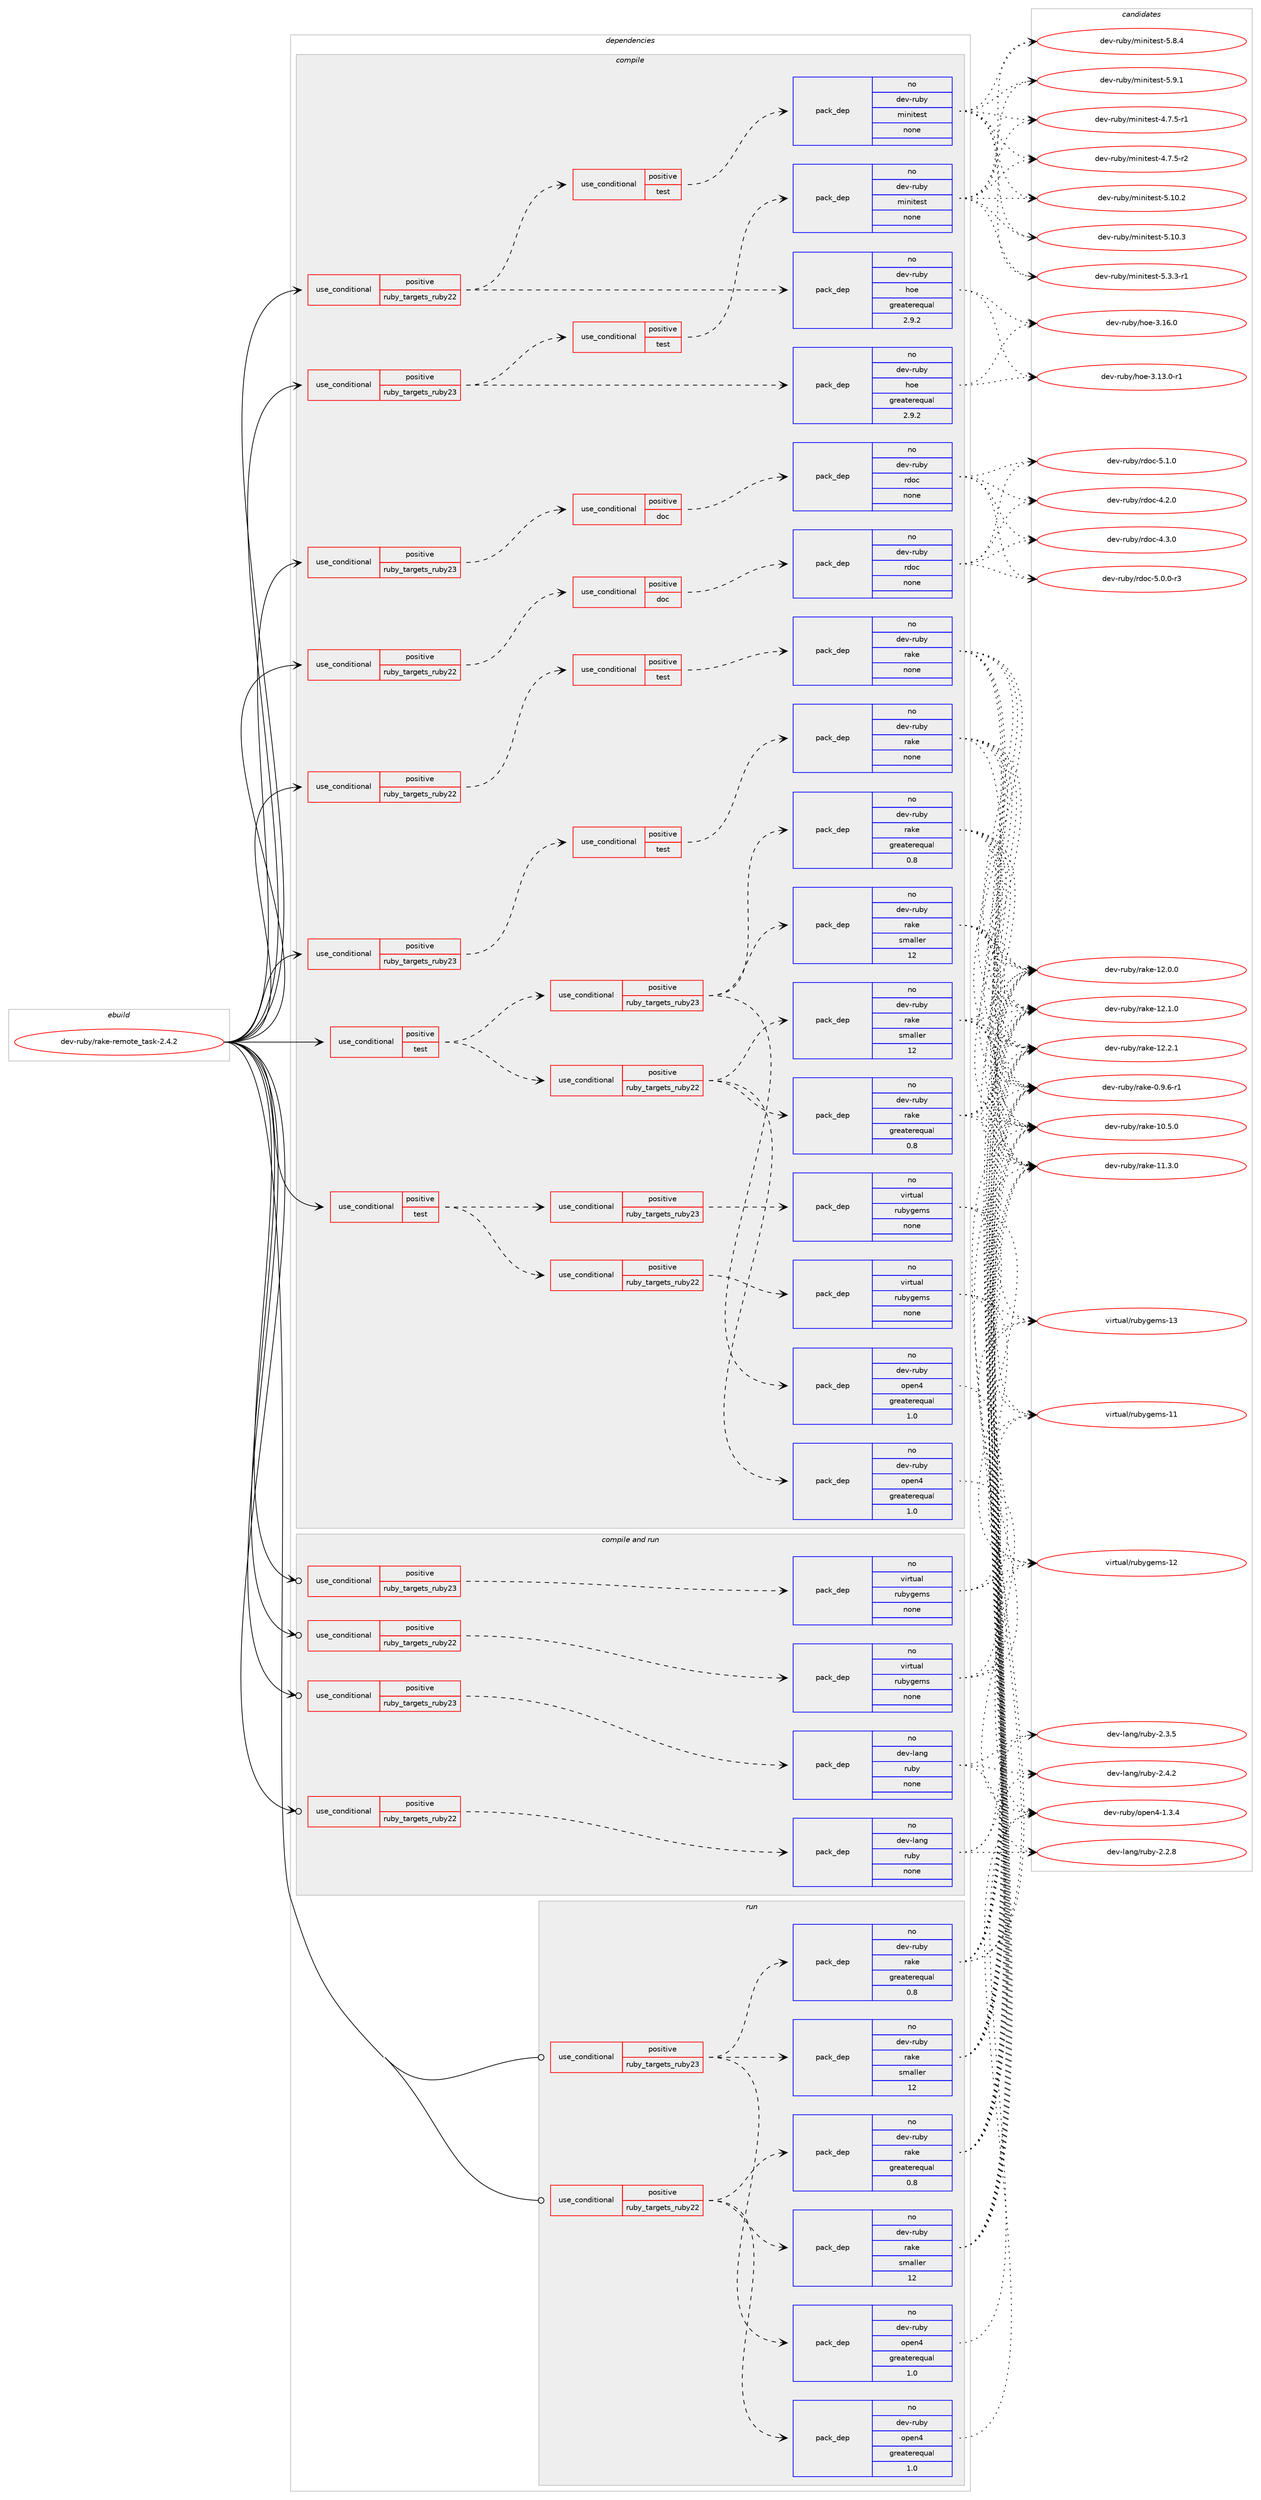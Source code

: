 digraph prolog {

# *************
# Graph options
# *************

newrank=true;
concentrate=true;
compound=true;
graph [rankdir=LR,fontname=Helvetica,fontsize=10,ranksep=1.5];#, ranksep=2.5, nodesep=0.2];
edge  [arrowhead=vee];
node  [fontname=Helvetica,fontsize=10];

# **********
# The ebuild
# **********

subgraph cluster_leftcol {
color=gray;
rank=same;
label=<<i>ebuild</i>>;
id [label="dev-ruby/rake-remote_task-2.4.2", color=red, width=4, href="../dev-ruby/rake-remote_task-2.4.2.svg"];
}

# ****************
# The dependencies
# ****************

subgraph cluster_midcol {
color=gray;
label=<<i>dependencies</i>>;
subgraph cluster_compile {
fillcolor="#eeeeee";
style=filled;
label=<<i>compile</i>>;
subgraph cond67358 {
dependency259320 [label=<<TABLE BORDER="0" CELLBORDER="1" CELLSPACING="0" CELLPADDING="4"><TR><TD ROWSPAN="3" CELLPADDING="10">use_conditional</TD></TR><TR><TD>positive</TD></TR><TR><TD>ruby_targets_ruby22</TD></TR></TABLE>>, shape=none, color=red];
subgraph cond67359 {
dependency259321 [label=<<TABLE BORDER="0" CELLBORDER="1" CELLSPACING="0" CELLPADDING="4"><TR><TD ROWSPAN="3" CELLPADDING="10">use_conditional</TD></TR><TR><TD>positive</TD></TR><TR><TD>doc</TD></TR></TABLE>>, shape=none, color=red];
subgraph pack187848 {
dependency259322 [label=<<TABLE BORDER="0" CELLBORDER="1" CELLSPACING="0" CELLPADDING="4" WIDTH="220"><TR><TD ROWSPAN="6" CELLPADDING="30">pack_dep</TD></TR><TR><TD WIDTH="110">no</TD></TR><TR><TD>dev-ruby</TD></TR><TR><TD>rdoc</TD></TR><TR><TD>none</TD></TR><TR><TD></TD></TR></TABLE>>, shape=none, color=blue];
}
dependency259321:e -> dependency259322:w [weight=20,style="dashed",arrowhead="vee"];
}
dependency259320:e -> dependency259321:w [weight=20,style="dashed",arrowhead="vee"];
}
id:e -> dependency259320:w [weight=20,style="solid",arrowhead="vee"];
subgraph cond67360 {
dependency259323 [label=<<TABLE BORDER="0" CELLBORDER="1" CELLSPACING="0" CELLPADDING="4"><TR><TD ROWSPAN="3" CELLPADDING="10">use_conditional</TD></TR><TR><TD>positive</TD></TR><TR><TD>ruby_targets_ruby22</TD></TR></TABLE>>, shape=none, color=red];
subgraph cond67361 {
dependency259324 [label=<<TABLE BORDER="0" CELLBORDER="1" CELLSPACING="0" CELLPADDING="4"><TR><TD ROWSPAN="3" CELLPADDING="10">use_conditional</TD></TR><TR><TD>positive</TD></TR><TR><TD>test</TD></TR></TABLE>>, shape=none, color=red];
subgraph pack187849 {
dependency259325 [label=<<TABLE BORDER="0" CELLBORDER="1" CELLSPACING="0" CELLPADDING="4" WIDTH="220"><TR><TD ROWSPAN="6" CELLPADDING="30">pack_dep</TD></TR><TR><TD WIDTH="110">no</TD></TR><TR><TD>dev-ruby</TD></TR><TR><TD>rake</TD></TR><TR><TD>none</TD></TR><TR><TD></TD></TR></TABLE>>, shape=none, color=blue];
}
dependency259324:e -> dependency259325:w [weight=20,style="dashed",arrowhead="vee"];
}
dependency259323:e -> dependency259324:w [weight=20,style="dashed",arrowhead="vee"];
}
id:e -> dependency259323:w [weight=20,style="solid",arrowhead="vee"];
subgraph cond67362 {
dependency259326 [label=<<TABLE BORDER="0" CELLBORDER="1" CELLSPACING="0" CELLPADDING="4"><TR><TD ROWSPAN="3" CELLPADDING="10">use_conditional</TD></TR><TR><TD>positive</TD></TR><TR><TD>ruby_targets_ruby22</TD></TR></TABLE>>, shape=none, color=red];
subgraph pack187850 {
dependency259327 [label=<<TABLE BORDER="0" CELLBORDER="1" CELLSPACING="0" CELLPADDING="4" WIDTH="220"><TR><TD ROWSPAN="6" CELLPADDING="30">pack_dep</TD></TR><TR><TD WIDTH="110">no</TD></TR><TR><TD>dev-ruby</TD></TR><TR><TD>hoe</TD></TR><TR><TD>greaterequal</TD></TR><TR><TD>2.9.2</TD></TR></TABLE>>, shape=none, color=blue];
}
dependency259326:e -> dependency259327:w [weight=20,style="dashed",arrowhead="vee"];
subgraph cond67363 {
dependency259328 [label=<<TABLE BORDER="0" CELLBORDER="1" CELLSPACING="0" CELLPADDING="4"><TR><TD ROWSPAN="3" CELLPADDING="10">use_conditional</TD></TR><TR><TD>positive</TD></TR><TR><TD>test</TD></TR></TABLE>>, shape=none, color=red];
subgraph pack187851 {
dependency259329 [label=<<TABLE BORDER="0" CELLBORDER="1" CELLSPACING="0" CELLPADDING="4" WIDTH="220"><TR><TD ROWSPAN="6" CELLPADDING="30">pack_dep</TD></TR><TR><TD WIDTH="110">no</TD></TR><TR><TD>dev-ruby</TD></TR><TR><TD>minitest</TD></TR><TR><TD>none</TD></TR><TR><TD></TD></TR></TABLE>>, shape=none, color=blue];
}
dependency259328:e -> dependency259329:w [weight=20,style="dashed",arrowhead="vee"];
}
dependency259326:e -> dependency259328:w [weight=20,style="dashed",arrowhead="vee"];
}
id:e -> dependency259326:w [weight=20,style="solid",arrowhead="vee"];
subgraph cond67364 {
dependency259330 [label=<<TABLE BORDER="0" CELLBORDER="1" CELLSPACING="0" CELLPADDING="4"><TR><TD ROWSPAN="3" CELLPADDING="10">use_conditional</TD></TR><TR><TD>positive</TD></TR><TR><TD>ruby_targets_ruby23</TD></TR></TABLE>>, shape=none, color=red];
subgraph cond67365 {
dependency259331 [label=<<TABLE BORDER="0" CELLBORDER="1" CELLSPACING="0" CELLPADDING="4"><TR><TD ROWSPAN="3" CELLPADDING="10">use_conditional</TD></TR><TR><TD>positive</TD></TR><TR><TD>doc</TD></TR></TABLE>>, shape=none, color=red];
subgraph pack187852 {
dependency259332 [label=<<TABLE BORDER="0" CELLBORDER="1" CELLSPACING="0" CELLPADDING="4" WIDTH="220"><TR><TD ROWSPAN="6" CELLPADDING="30">pack_dep</TD></TR><TR><TD WIDTH="110">no</TD></TR><TR><TD>dev-ruby</TD></TR><TR><TD>rdoc</TD></TR><TR><TD>none</TD></TR><TR><TD></TD></TR></TABLE>>, shape=none, color=blue];
}
dependency259331:e -> dependency259332:w [weight=20,style="dashed",arrowhead="vee"];
}
dependency259330:e -> dependency259331:w [weight=20,style="dashed",arrowhead="vee"];
}
id:e -> dependency259330:w [weight=20,style="solid",arrowhead="vee"];
subgraph cond67366 {
dependency259333 [label=<<TABLE BORDER="0" CELLBORDER="1" CELLSPACING="0" CELLPADDING="4"><TR><TD ROWSPAN="3" CELLPADDING="10">use_conditional</TD></TR><TR><TD>positive</TD></TR><TR><TD>ruby_targets_ruby23</TD></TR></TABLE>>, shape=none, color=red];
subgraph cond67367 {
dependency259334 [label=<<TABLE BORDER="0" CELLBORDER="1" CELLSPACING="0" CELLPADDING="4"><TR><TD ROWSPAN="3" CELLPADDING="10">use_conditional</TD></TR><TR><TD>positive</TD></TR><TR><TD>test</TD></TR></TABLE>>, shape=none, color=red];
subgraph pack187853 {
dependency259335 [label=<<TABLE BORDER="0" CELLBORDER="1" CELLSPACING="0" CELLPADDING="4" WIDTH="220"><TR><TD ROWSPAN="6" CELLPADDING="30">pack_dep</TD></TR><TR><TD WIDTH="110">no</TD></TR><TR><TD>dev-ruby</TD></TR><TR><TD>rake</TD></TR><TR><TD>none</TD></TR><TR><TD></TD></TR></TABLE>>, shape=none, color=blue];
}
dependency259334:e -> dependency259335:w [weight=20,style="dashed",arrowhead="vee"];
}
dependency259333:e -> dependency259334:w [weight=20,style="dashed",arrowhead="vee"];
}
id:e -> dependency259333:w [weight=20,style="solid",arrowhead="vee"];
subgraph cond67368 {
dependency259336 [label=<<TABLE BORDER="0" CELLBORDER="1" CELLSPACING="0" CELLPADDING="4"><TR><TD ROWSPAN="3" CELLPADDING="10">use_conditional</TD></TR><TR><TD>positive</TD></TR><TR><TD>ruby_targets_ruby23</TD></TR></TABLE>>, shape=none, color=red];
subgraph pack187854 {
dependency259337 [label=<<TABLE BORDER="0" CELLBORDER="1" CELLSPACING="0" CELLPADDING="4" WIDTH="220"><TR><TD ROWSPAN="6" CELLPADDING="30">pack_dep</TD></TR><TR><TD WIDTH="110">no</TD></TR><TR><TD>dev-ruby</TD></TR><TR><TD>hoe</TD></TR><TR><TD>greaterequal</TD></TR><TR><TD>2.9.2</TD></TR></TABLE>>, shape=none, color=blue];
}
dependency259336:e -> dependency259337:w [weight=20,style="dashed",arrowhead="vee"];
subgraph cond67369 {
dependency259338 [label=<<TABLE BORDER="0" CELLBORDER="1" CELLSPACING="0" CELLPADDING="4"><TR><TD ROWSPAN="3" CELLPADDING="10">use_conditional</TD></TR><TR><TD>positive</TD></TR><TR><TD>test</TD></TR></TABLE>>, shape=none, color=red];
subgraph pack187855 {
dependency259339 [label=<<TABLE BORDER="0" CELLBORDER="1" CELLSPACING="0" CELLPADDING="4" WIDTH="220"><TR><TD ROWSPAN="6" CELLPADDING="30">pack_dep</TD></TR><TR><TD WIDTH="110">no</TD></TR><TR><TD>dev-ruby</TD></TR><TR><TD>minitest</TD></TR><TR><TD>none</TD></TR><TR><TD></TD></TR></TABLE>>, shape=none, color=blue];
}
dependency259338:e -> dependency259339:w [weight=20,style="dashed",arrowhead="vee"];
}
dependency259336:e -> dependency259338:w [weight=20,style="dashed",arrowhead="vee"];
}
id:e -> dependency259336:w [weight=20,style="solid",arrowhead="vee"];
subgraph cond67370 {
dependency259340 [label=<<TABLE BORDER="0" CELLBORDER="1" CELLSPACING="0" CELLPADDING="4"><TR><TD ROWSPAN="3" CELLPADDING="10">use_conditional</TD></TR><TR><TD>positive</TD></TR><TR><TD>test</TD></TR></TABLE>>, shape=none, color=red];
subgraph cond67371 {
dependency259341 [label=<<TABLE BORDER="0" CELLBORDER="1" CELLSPACING="0" CELLPADDING="4"><TR><TD ROWSPAN="3" CELLPADDING="10">use_conditional</TD></TR><TR><TD>positive</TD></TR><TR><TD>ruby_targets_ruby22</TD></TR></TABLE>>, shape=none, color=red];
subgraph pack187856 {
dependency259342 [label=<<TABLE BORDER="0" CELLBORDER="1" CELLSPACING="0" CELLPADDING="4" WIDTH="220"><TR><TD ROWSPAN="6" CELLPADDING="30">pack_dep</TD></TR><TR><TD WIDTH="110">no</TD></TR><TR><TD>dev-ruby</TD></TR><TR><TD>open4</TD></TR><TR><TD>greaterequal</TD></TR><TR><TD>1.0</TD></TR></TABLE>>, shape=none, color=blue];
}
dependency259341:e -> dependency259342:w [weight=20,style="dashed",arrowhead="vee"];
subgraph pack187857 {
dependency259343 [label=<<TABLE BORDER="0" CELLBORDER="1" CELLSPACING="0" CELLPADDING="4" WIDTH="220"><TR><TD ROWSPAN="6" CELLPADDING="30">pack_dep</TD></TR><TR><TD WIDTH="110">no</TD></TR><TR><TD>dev-ruby</TD></TR><TR><TD>rake</TD></TR><TR><TD>greaterequal</TD></TR><TR><TD>0.8</TD></TR></TABLE>>, shape=none, color=blue];
}
dependency259341:e -> dependency259343:w [weight=20,style="dashed",arrowhead="vee"];
subgraph pack187858 {
dependency259344 [label=<<TABLE BORDER="0" CELLBORDER="1" CELLSPACING="0" CELLPADDING="4" WIDTH="220"><TR><TD ROWSPAN="6" CELLPADDING="30">pack_dep</TD></TR><TR><TD WIDTH="110">no</TD></TR><TR><TD>dev-ruby</TD></TR><TR><TD>rake</TD></TR><TR><TD>smaller</TD></TR><TR><TD>12</TD></TR></TABLE>>, shape=none, color=blue];
}
dependency259341:e -> dependency259344:w [weight=20,style="dashed",arrowhead="vee"];
}
dependency259340:e -> dependency259341:w [weight=20,style="dashed",arrowhead="vee"];
subgraph cond67372 {
dependency259345 [label=<<TABLE BORDER="0" CELLBORDER="1" CELLSPACING="0" CELLPADDING="4"><TR><TD ROWSPAN="3" CELLPADDING="10">use_conditional</TD></TR><TR><TD>positive</TD></TR><TR><TD>ruby_targets_ruby23</TD></TR></TABLE>>, shape=none, color=red];
subgraph pack187859 {
dependency259346 [label=<<TABLE BORDER="0" CELLBORDER="1" CELLSPACING="0" CELLPADDING="4" WIDTH="220"><TR><TD ROWSPAN="6" CELLPADDING="30">pack_dep</TD></TR><TR><TD WIDTH="110">no</TD></TR><TR><TD>dev-ruby</TD></TR><TR><TD>open4</TD></TR><TR><TD>greaterequal</TD></TR><TR><TD>1.0</TD></TR></TABLE>>, shape=none, color=blue];
}
dependency259345:e -> dependency259346:w [weight=20,style="dashed",arrowhead="vee"];
subgraph pack187860 {
dependency259347 [label=<<TABLE BORDER="0" CELLBORDER="1" CELLSPACING="0" CELLPADDING="4" WIDTH="220"><TR><TD ROWSPAN="6" CELLPADDING="30">pack_dep</TD></TR><TR><TD WIDTH="110">no</TD></TR><TR><TD>dev-ruby</TD></TR><TR><TD>rake</TD></TR><TR><TD>greaterequal</TD></TR><TR><TD>0.8</TD></TR></TABLE>>, shape=none, color=blue];
}
dependency259345:e -> dependency259347:w [weight=20,style="dashed",arrowhead="vee"];
subgraph pack187861 {
dependency259348 [label=<<TABLE BORDER="0" CELLBORDER="1" CELLSPACING="0" CELLPADDING="4" WIDTH="220"><TR><TD ROWSPAN="6" CELLPADDING="30">pack_dep</TD></TR><TR><TD WIDTH="110">no</TD></TR><TR><TD>dev-ruby</TD></TR><TR><TD>rake</TD></TR><TR><TD>smaller</TD></TR><TR><TD>12</TD></TR></TABLE>>, shape=none, color=blue];
}
dependency259345:e -> dependency259348:w [weight=20,style="dashed",arrowhead="vee"];
}
dependency259340:e -> dependency259345:w [weight=20,style="dashed",arrowhead="vee"];
}
id:e -> dependency259340:w [weight=20,style="solid",arrowhead="vee"];
subgraph cond67373 {
dependency259349 [label=<<TABLE BORDER="0" CELLBORDER="1" CELLSPACING="0" CELLPADDING="4"><TR><TD ROWSPAN="3" CELLPADDING="10">use_conditional</TD></TR><TR><TD>positive</TD></TR><TR><TD>test</TD></TR></TABLE>>, shape=none, color=red];
subgraph cond67374 {
dependency259350 [label=<<TABLE BORDER="0" CELLBORDER="1" CELLSPACING="0" CELLPADDING="4"><TR><TD ROWSPAN="3" CELLPADDING="10">use_conditional</TD></TR><TR><TD>positive</TD></TR><TR><TD>ruby_targets_ruby22</TD></TR></TABLE>>, shape=none, color=red];
subgraph pack187862 {
dependency259351 [label=<<TABLE BORDER="0" CELLBORDER="1" CELLSPACING="0" CELLPADDING="4" WIDTH="220"><TR><TD ROWSPAN="6" CELLPADDING="30">pack_dep</TD></TR><TR><TD WIDTH="110">no</TD></TR><TR><TD>virtual</TD></TR><TR><TD>rubygems</TD></TR><TR><TD>none</TD></TR><TR><TD></TD></TR></TABLE>>, shape=none, color=blue];
}
dependency259350:e -> dependency259351:w [weight=20,style="dashed",arrowhead="vee"];
}
dependency259349:e -> dependency259350:w [weight=20,style="dashed",arrowhead="vee"];
subgraph cond67375 {
dependency259352 [label=<<TABLE BORDER="0" CELLBORDER="1" CELLSPACING="0" CELLPADDING="4"><TR><TD ROWSPAN="3" CELLPADDING="10">use_conditional</TD></TR><TR><TD>positive</TD></TR><TR><TD>ruby_targets_ruby23</TD></TR></TABLE>>, shape=none, color=red];
subgraph pack187863 {
dependency259353 [label=<<TABLE BORDER="0" CELLBORDER="1" CELLSPACING="0" CELLPADDING="4" WIDTH="220"><TR><TD ROWSPAN="6" CELLPADDING="30">pack_dep</TD></TR><TR><TD WIDTH="110">no</TD></TR><TR><TD>virtual</TD></TR><TR><TD>rubygems</TD></TR><TR><TD>none</TD></TR><TR><TD></TD></TR></TABLE>>, shape=none, color=blue];
}
dependency259352:e -> dependency259353:w [weight=20,style="dashed",arrowhead="vee"];
}
dependency259349:e -> dependency259352:w [weight=20,style="dashed",arrowhead="vee"];
}
id:e -> dependency259349:w [weight=20,style="solid",arrowhead="vee"];
}
subgraph cluster_compileandrun {
fillcolor="#eeeeee";
style=filled;
label=<<i>compile and run</i>>;
subgraph cond67376 {
dependency259354 [label=<<TABLE BORDER="0" CELLBORDER="1" CELLSPACING="0" CELLPADDING="4"><TR><TD ROWSPAN="3" CELLPADDING="10">use_conditional</TD></TR><TR><TD>positive</TD></TR><TR><TD>ruby_targets_ruby22</TD></TR></TABLE>>, shape=none, color=red];
subgraph pack187864 {
dependency259355 [label=<<TABLE BORDER="0" CELLBORDER="1" CELLSPACING="0" CELLPADDING="4" WIDTH="220"><TR><TD ROWSPAN="6" CELLPADDING="30">pack_dep</TD></TR><TR><TD WIDTH="110">no</TD></TR><TR><TD>dev-lang</TD></TR><TR><TD>ruby</TD></TR><TR><TD>none</TD></TR><TR><TD></TD></TR></TABLE>>, shape=none, color=blue];
}
dependency259354:e -> dependency259355:w [weight=20,style="dashed",arrowhead="vee"];
}
id:e -> dependency259354:w [weight=20,style="solid",arrowhead="odotvee"];
subgraph cond67377 {
dependency259356 [label=<<TABLE BORDER="0" CELLBORDER="1" CELLSPACING="0" CELLPADDING="4"><TR><TD ROWSPAN="3" CELLPADDING="10">use_conditional</TD></TR><TR><TD>positive</TD></TR><TR><TD>ruby_targets_ruby22</TD></TR></TABLE>>, shape=none, color=red];
subgraph pack187865 {
dependency259357 [label=<<TABLE BORDER="0" CELLBORDER="1" CELLSPACING="0" CELLPADDING="4" WIDTH="220"><TR><TD ROWSPAN="6" CELLPADDING="30">pack_dep</TD></TR><TR><TD WIDTH="110">no</TD></TR><TR><TD>virtual</TD></TR><TR><TD>rubygems</TD></TR><TR><TD>none</TD></TR><TR><TD></TD></TR></TABLE>>, shape=none, color=blue];
}
dependency259356:e -> dependency259357:w [weight=20,style="dashed",arrowhead="vee"];
}
id:e -> dependency259356:w [weight=20,style="solid",arrowhead="odotvee"];
subgraph cond67378 {
dependency259358 [label=<<TABLE BORDER="0" CELLBORDER="1" CELLSPACING="0" CELLPADDING="4"><TR><TD ROWSPAN="3" CELLPADDING="10">use_conditional</TD></TR><TR><TD>positive</TD></TR><TR><TD>ruby_targets_ruby23</TD></TR></TABLE>>, shape=none, color=red];
subgraph pack187866 {
dependency259359 [label=<<TABLE BORDER="0" CELLBORDER="1" CELLSPACING="0" CELLPADDING="4" WIDTH="220"><TR><TD ROWSPAN="6" CELLPADDING="30">pack_dep</TD></TR><TR><TD WIDTH="110">no</TD></TR><TR><TD>dev-lang</TD></TR><TR><TD>ruby</TD></TR><TR><TD>none</TD></TR><TR><TD></TD></TR></TABLE>>, shape=none, color=blue];
}
dependency259358:e -> dependency259359:w [weight=20,style="dashed",arrowhead="vee"];
}
id:e -> dependency259358:w [weight=20,style="solid",arrowhead="odotvee"];
subgraph cond67379 {
dependency259360 [label=<<TABLE BORDER="0" CELLBORDER="1" CELLSPACING="0" CELLPADDING="4"><TR><TD ROWSPAN="3" CELLPADDING="10">use_conditional</TD></TR><TR><TD>positive</TD></TR><TR><TD>ruby_targets_ruby23</TD></TR></TABLE>>, shape=none, color=red];
subgraph pack187867 {
dependency259361 [label=<<TABLE BORDER="0" CELLBORDER="1" CELLSPACING="0" CELLPADDING="4" WIDTH="220"><TR><TD ROWSPAN="6" CELLPADDING="30">pack_dep</TD></TR><TR><TD WIDTH="110">no</TD></TR><TR><TD>virtual</TD></TR><TR><TD>rubygems</TD></TR><TR><TD>none</TD></TR><TR><TD></TD></TR></TABLE>>, shape=none, color=blue];
}
dependency259360:e -> dependency259361:w [weight=20,style="dashed",arrowhead="vee"];
}
id:e -> dependency259360:w [weight=20,style="solid",arrowhead="odotvee"];
}
subgraph cluster_run {
fillcolor="#eeeeee";
style=filled;
label=<<i>run</i>>;
subgraph cond67380 {
dependency259362 [label=<<TABLE BORDER="0" CELLBORDER="1" CELLSPACING="0" CELLPADDING="4"><TR><TD ROWSPAN="3" CELLPADDING="10">use_conditional</TD></TR><TR><TD>positive</TD></TR><TR><TD>ruby_targets_ruby22</TD></TR></TABLE>>, shape=none, color=red];
subgraph pack187868 {
dependency259363 [label=<<TABLE BORDER="0" CELLBORDER="1" CELLSPACING="0" CELLPADDING="4" WIDTH="220"><TR><TD ROWSPAN="6" CELLPADDING="30">pack_dep</TD></TR><TR><TD WIDTH="110">no</TD></TR><TR><TD>dev-ruby</TD></TR><TR><TD>open4</TD></TR><TR><TD>greaterequal</TD></TR><TR><TD>1.0</TD></TR></TABLE>>, shape=none, color=blue];
}
dependency259362:e -> dependency259363:w [weight=20,style="dashed",arrowhead="vee"];
subgraph pack187869 {
dependency259364 [label=<<TABLE BORDER="0" CELLBORDER="1" CELLSPACING="0" CELLPADDING="4" WIDTH="220"><TR><TD ROWSPAN="6" CELLPADDING="30">pack_dep</TD></TR><TR><TD WIDTH="110">no</TD></TR><TR><TD>dev-ruby</TD></TR><TR><TD>rake</TD></TR><TR><TD>greaterequal</TD></TR><TR><TD>0.8</TD></TR></TABLE>>, shape=none, color=blue];
}
dependency259362:e -> dependency259364:w [weight=20,style="dashed",arrowhead="vee"];
subgraph pack187870 {
dependency259365 [label=<<TABLE BORDER="0" CELLBORDER="1" CELLSPACING="0" CELLPADDING="4" WIDTH="220"><TR><TD ROWSPAN="6" CELLPADDING="30">pack_dep</TD></TR><TR><TD WIDTH="110">no</TD></TR><TR><TD>dev-ruby</TD></TR><TR><TD>rake</TD></TR><TR><TD>smaller</TD></TR><TR><TD>12</TD></TR></TABLE>>, shape=none, color=blue];
}
dependency259362:e -> dependency259365:w [weight=20,style="dashed",arrowhead="vee"];
}
id:e -> dependency259362:w [weight=20,style="solid",arrowhead="odot"];
subgraph cond67381 {
dependency259366 [label=<<TABLE BORDER="0" CELLBORDER="1" CELLSPACING="0" CELLPADDING="4"><TR><TD ROWSPAN="3" CELLPADDING="10">use_conditional</TD></TR><TR><TD>positive</TD></TR><TR><TD>ruby_targets_ruby23</TD></TR></TABLE>>, shape=none, color=red];
subgraph pack187871 {
dependency259367 [label=<<TABLE BORDER="0" CELLBORDER="1" CELLSPACING="0" CELLPADDING="4" WIDTH="220"><TR><TD ROWSPAN="6" CELLPADDING="30">pack_dep</TD></TR><TR><TD WIDTH="110">no</TD></TR><TR><TD>dev-ruby</TD></TR><TR><TD>open4</TD></TR><TR><TD>greaterequal</TD></TR><TR><TD>1.0</TD></TR></TABLE>>, shape=none, color=blue];
}
dependency259366:e -> dependency259367:w [weight=20,style="dashed",arrowhead="vee"];
subgraph pack187872 {
dependency259368 [label=<<TABLE BORDER="0" CELLBORDER="1" CELLSPACING="0" CELLPADDING="4" WIDTH="220"><TR><TD ROWSPAN="6" CELLPADDING="30">pack_dep</TD></TR><TR><TD WIDTH="110">no</TD></TR><TR><TD>dev-ruby</TD></TR><TR><TD>rake</TD></TR><TR><TD>greaterequal</TD></TR><TR><TD>0.8</TD></TR></TABLE>>, shape=none, color=blue];
}
dependency259366:e -> dependency259368:w [weight=20,style="dashed",arrowhead="vee"];
subgraph pack187873 {
dependency259369 [label=<<TABLE BORDER="0" CELLBORDER="1" CELLSPACING="0" CELLPADDING="4" WIDTH="220"><TR><TD ROWSPAN="6" CELLPADDING="30">pack_dep</TD></TR><TR><TD WIDTH="110">no</TD></TR><TR><TD>dev-ruby</TD></TR><TR><TD>rake</TD></TR><TR><TD>smaller</TD></TR><TR><TD>12</TD></TR></TABLE>>, shape=none, color=blue];
}
dependency259366:e -> dependency259369:w [weight=20,style="dashed",arrowhead="vee"];
}
id:e -> dependency259366:w [weight=20,style="solid",arrowhead="odot"];
}
}

# **************
# The candidates
# **************

subgraph cluster_choices {
rank=same;
color=gray;
label=<<i>candidates</i>>;

subgraph choice187848 {
color=black;
nodesep=1;
choice10010111845114117981214711410011199455246504648 [label="dev-ruby/rdoc-4.2.0", color=red, width=4,href="../dev-ruby/rdoc-4.2.0.svg"];
choice10010111845114117981214711410011199455246514648 [label="dev-ruby/rdoc-4.3.0", color=red, width=4,href="../dev-ruby/rdoc-4.3.0.svg"];
choice100101118451141179812147114100111994553464846484511451 [label="dev-ruby/rdoc-5.0.0-r3", color=red, width=4,href="../dev-ruby/rdoc-5.0.0-r3.svg"];
choice10010111845114117981214711410011199455346494648 [label="dev-ruby/rdoc-5.1.0", color=red, width=4,href="../dev-ruby/rdoc-5.1.0.svg"];
dependency259322:e -> choice10010111845114117981214711410011199455246504648:w [style=dotted,weight="100"];
dependency259322:e -> choice10010111845114117981214711410011199455246514648:w [style=dotted,weight="100"];
dependency259322:e -> choice100101118451141179812147114100111994553464846484511451:w [style=dotted,weight="100"];
dependency259322:e -> choice10010111845114117981214711410011199455346494648:w [style=dotted,weight="100"];
}
subgraph choice187849 {
color=black;
nodesep=1;
choice100101118451141179812147114971071014548465746544511449 [label="dev-ruby/rake-0.9.6-r1", color=red, width=4,href="../dev-ruby/rake-0.9.6-r1.svg"];
choice1001011184511411798121471149710710145494846534648 [label="dev-ruby/rake-10.5.0", color=red, width=4,href="../dev-ruby/rake-10.5.0.svg"];
choice1001011184511411798121471149710710145494946514648 [label="dev-ruby/rake-11.3.0", color=red, width=4,href="../dev-ruby/rake-11.3.0.svg"];
choice1001011184511411798121471149710710145495046484648 [label="dev-ruby/rake-12.0.0", color=red, width=4,href="../dev-ruby/rake-12.0.0.svg"];
choice1001011184511411798121471149710710145495046494648 [label="dev-ruby/rake-12.1.0", color=red, width=4,href="../dev-ruby/rake-12.1.0.svg"];
choice1001011184511411798121471149710710145495046504649 [label="dev-ruby/rake-12.2.1", color=red, width=4,href="../dev-ruby/rake-12.2.1.svg"];
dependency259325:e -> choice100101118451141179812147114971071014548465746544511449:w [style=dotted,weight="100"];
dependency259325:e -> choice1001011184511411798121471149710710145494846534648:w [style=dotted,weight="100"];
dependency259325:e -> choice1001011184511411798121471149710710145494946514648:w [style=dotted,weight="100"];
dependency259325:e -> choice1001011184511411798121471149710710145495046484648:w [style=dotted,weight="100"];
dependency259325:e -> choice1001011184511411798121471149710710145495046494648:w [style=dotted,weight="100"];
dependency259325:e -> choice1001011184511411798121471149710710145495046504649:w [style=dotted,weight="100"];
}
subgraph choice187850 {
color=black;
nodesep=1;
choice100101118451141179812147104111101455146495146484511449 [label="dev-ruby/hoe-3.13.0-r1", color=red, width=4,href="../dev-ruby/hoe-3.13.0-r1.svg"];
choice10010111845114117981214710411110145514649544648 [label="dev-ruby/hoe-3.16.0", color=red, width=4,href="../dev-ruby/hoe-3.16.0.svg"];
dependency259327:e -> choice100101118451141179812147104111101455146495146484511449:w [style=dotted,weight="100"];
dependency259327:e -> choice10010111845114117981214710411110145514649544648:w [style=dotted,weight="100"];
}
subgraph choice187851 {
color=black;
nodesep=1;
choice1001011184511411798121471091051101051161011151164552465546534511449 [label="dev-ruby/minitest-4.7.5-r1", color=red, width=4,href="../dev-ruby/minitest-4.7.5-r1.svg"];
choice1001011184511411798121471091051101051161011151164552465546534511450 [label="dev-ruby/minitest-4.7.5-r2", color=red, width=4,href="../dev-ruby/minitest-4.7.5-r2.svg"];
choice10010111845114117981214710910511010511610111511645534649484650 [label="dev-ruby/minitest-5.10.2", color=red, width=4,href="../dev-ruby/minitest-5.10.2.svg"];
choice10010111845114117981214710910511010511610111511645534649484651 [label="dev-ruby/minitest-5.10.3", color=red, width=4,href="../dev-ruby/minitest-5.10.3.svg"];
choice1001011184511411798121471091051101051161011151164553465146514511449 [label="dev-ruby/minitest-5.3.3-r1", color=red, width=4,href="../dev-ruby/minitest-5.3.3-r1.svg"];
choice100101118451141179812147109105110105116101115116455346564652 [label="dev-ruby/minitest-5.8.4", color=red, width=4,href="../dev-ruby/minitest-5.8.4.svg"];
choice100101118451141179812147109105110105116101115116455346574649 [label="dev-ruby/minitest-5.9.1", color=red, width=4,href="../dev-ruby/minitest-5.9.1.svg"];
dependency259329:e -> choice1001011184511411798121471091051101051161011151164552465546534511449:w [style=dotted,weight="100"];
dependency259329:e -> choice1001011184511411798121471091051101051161011151164552465546534511450:w [style=dotted,weight="100"];
dependency259329:e -> choice10010111845114117981214710910511010511610111511645534649484650:w [style=dotted,weight="100"];
dependency259329:e -> choice10010111845114117981214710910511010511610111511645534649484651:w [style=dotted,weight="100"];
dependency259329:e -> choice1001011184511411798121471091051101051161011151164553465146514511449:w [style=dotted,weight="100"];
dependency259329:e -> choice100101118451141179812147109105110105116101115116455346564652:w [style=dotted,weight="100"];
dependency259329:e -> choice100101118451141179812147109105110105116101115116455346574649:w [style=dotted,weight="100"];
}
subgraph choice187852 {
color=black;
nodesep=1;
choice10010111845114117981214711410011199455246504648 [label="dev-ruby/rdoc-4.2.0", color=red, width=4,href="../dev-ruby/rdoc-4.2.0.svg"];
choice10010111845114117981214711410011199455246514648 [label="dev-ruby/rdoc-4.3.0", color=red, width=4,href="../dev-ruby/rdoc-4.3.0.svg"];
choice100101118451141179812147114100111994553464846484511451 [label="dev-ruby/rdoc-5.0.0-r3", color=red, width=4,href="../dev-ruby/rdoc-5.0.0-r3.svg"];
choice10010111845114117981214711410011199455346494648 [label="dev-ruby/rdoc-5.1.0", color=red, width=4,href="../dev-ruby/rdoc-5.1.0.svg"];
dependency259332:e -> choice10010111845114117981214711410011199455246504648:w [style=dotted,weight="100"];
dependency259332:e -> choice10010111845114117981214711410011199455246514648:w [style=dotted,weight="100"];
dependency259332:e -> choice100101118451141179812147114100111994553464846484511451:w [style=dotted,weight="100"];
dependency259332:e -> choice10010111845114117981214711410011199455346494648:w [style=dotted,weight="100"];
}
subgraph choice187853 {
color=black;
nodesep=1;
choice100101118451141179812147114971071014548465746544511449 [label="dev-ruby/rake-0.9.6-r1", color=red, width=4,href="../dev-ruby/rake-0.9.6-r1.svg"];
choice1001011184511411798121471149710710145494846534648 [label="dev-ruby/rake-10.5.0", color=red, width=4,href="../dev-ruby/rake-10.5.0.svg"];
choice1001011184511411798121471149710710145494946514648 [label="dev-ruby/rake-11.3.0", color=red, width=4,href="../dev-ruby/rake-11.3.0.svg"];
choice1001011184511411798121471149710710145495046484648 [label="dev-ruby/rake-12.0.0", color=red, width=4,href="../dev-ruby/rake-12.0.0.svg"];
choice1001011184511411798121471149710710145495046494648 [label="dev-ruby/rake-12.1.0", color=red, width=4,href="../dev-ruby/rake-12.1.0.svg"];
choice1001011184511411798121471149710710145495046504649 [label="dev-ruby/rake-12.2.1", color=red, width=4,href="../dev-ruby/rake-12.2.1.svg"];
dependency259335:e -> choice100101118451141179812147114971071014548465746544511449:w [style=dotted,weight="100"];
dependency259335:e -> choice1001011184511411798121471149710710145494846534648:w [style=dotted,weight="100"];
dependency259335:e -> choice1001011184511411798121471149710710145494946514648:w [style=dotted,weight="100"];
dependency259335:e -> choice1001011184511411798121471149710710145495046484648:w [style=dotted,weight="100"];
dependency259335:e -> choice1001011184511411798121471149710710145495046494648:w [style=dotted,weight="100"];
dependency259335:e -> choice1001011184511411798121471149710710145495046504649:w [style=dotted,weight="100"];
}
subgraph choice187854 {
color=black;
nodesep=1;
choice100101118451141179812147104111101455146495146484511449 [label="dev-ruby/hoe-3.13.0-r1", color=red, width=4,href="../dev-ruby/hoe-3.13.0-r1.svg"];
choice10010111845114117981214710411110145514649544648 [label="dev-ruby/hoe-3.16.0", color=red, width=4,href="../dev-ruby/hoe-3.16.0.svg"];
dependency259337:e -> choice100101118451141179812147104111101455146495146484511449:w [style=dotted,weight="100"];
dependency259337:e -> choice10010111845114117981214710411110145514649544648:w [style=dotted,weight="100"];
}
subgraph choice187855 {
color=black;
nodesep=1;
choice1001011184511411798121471091051101051161011151164552465546534511449 [label="dev-ruby/minitest-4.7.5-r1", color=red, width=4,href="../dev-ruby/minitest-4.7.5-r1.svg"];
choice1001011184511411798121471091051101051161011151164552465546534511450 [label="dev-ruby/minitest-4.7.5-r2", color=red, width=4,href="../dev-ruby/minitest-4.7.5-r2.svg"];
choice10010111845114117981214710910511010511610111511645534649484650 [label="dev-ruby/minitest-5.10.2", color=red, width=4,href="../dev-ruby/minitest-5.10.2.svg"];
choice10010111845114117981214710910511010511610111511645534649484651 [label="dev-ruby/minitest-5.10.3", color=red, width=4,href="../dev-ruby/minitest-5.10.3.svg"];
choice1001011184511411798121471091051101051161011151164553465146514511449 [label="dev-ruby/minitest-5.3.3-r1", color=red, width=4,href="../dev-ruby/minitest-5.3.3-r1.svg"];
choice100101118451141179812147109105110105116101115116455346564652 [label="dev-ruby/minitest-5.8.4", color=red, width=4,href="../dev-ruby/minitest-5.8.4.svg"];
choice100101118451141179812147109105110105116101115116455346574649 [label="dev-ruby/minitest-5.9.1", color=red, width=4,href="../dev-ruby/minitest-5.9.1.svg"];
dependency259339:e -> choice1001011184511411798121471091051101051161011151164552465546534511449:w [style=dotted,weight="100"];
dependency259339:e -> choice1001011184511411798121471091051101051161011151164552465546534511450:w [style=dotted,weight="100"];
dependency259339:e -> choice10010111845114117981214710910511010511610111511645534649484650:w [style=dotted,weight="100"];
dependency259339:e -> choice10010111845114117981214710910511010511610111511645534649484651:w [style=dotted,weight="100"];
dependency259339:e -> choice1001011184511411798121471091051101051161011151164553465146514511449:w [style=dotted,weight="100"];
dependency259339:e -> choice100101118451141179812147109105110105116101115116455346564652:w [style=dotted,weight="100"];
dependency259339:e -> choice100101118451141179812147109105110105116101115116455346574649:w [style=dotted,weight="100"];
}
subgraph choice187856 {
color=black;
nodesep=1;
choice10010111845114117981214711111210111052454946514652 [label="dev-ruby/open4-1.3.4", color=red, width=4,href="../dev-ruby/open4-1.3.4.svg"];
dependency259342:e -> choice10010111845114117981214711111210111052454946514652:w [style=dotted,weight="100"];
}
subgraph choice187857 {
color=black;
nodesep=1;
choice100101118451141179812147114971071014548465746544511449 [label="dev-ruby/rake-0.9.6-r1", color=red, width=4,href="../dev-ruby/rake-0.9.6-r1.svg"];
choice1001011184511411798121471149710710145494846534648 [label="dev-ruby/rake-10.5.0", color=red, width=4,href="../dev-ruby/rake-10.5.0.svg"];
choice1001011184511411798121471149710710145494946514648 [label="dev-ruby/rake-11.3.0", color=red, width=4,href="../dev-ruby/rake-11.3.0.svg"];
choice1001011184511411798121471149710710145495046484648 [label="dev-ruby/rake-12.0.0", color=red, width=4,href="../dev-ruby/rake-12.0.0.svg"];
choice1001011184511411798121471149710710145495046494648 [label="dev-ruby/rake-12.1.0", color=red, width=4,href="../dev-ruby/rake-12.1.0.svg"];
choice1001011184511411798121471149710710145495046504649 [label="dev-ruby/rake-12.2.1", color=red, width=4,href="../dev-ruby/rake-12.2.1.svg"];
dependency259343:e -> choice100101118451141179812147114971071014548465746544511449:w [style=dotted,weight="100"];
dependency259343:e -> choice1001011184511411798121471149710710145494846534648:w [style=dotted,weight="100"];
dependency259343:e -> choice1001011184511411798121471149710710145494946514648:w [style=dotted,weight="100"];
dependency259343:e -> choice1001011184511411798121471149710710145495046484648:w [style=dotted,weight="100"];
dependency259343:e -> choice1001011184511411798121471149710710145495046494648:w [style=dotted,weight="100"];
dependency259343:e -> choice1001011184511411798121471149710710145495046504649:w [style=dotted,weight="100"];
}
subgraph choice187858 {
color=black;
nodesep=1;
choice100101118451141179812147114971071014548465746544511449 [label="dev-ruby/rake-0.9.6-r1", color=red, width=4,href="../dev-ruby/rake-0.9.6-r1.svg"];
choice1001011184511411798121471149710710145494846534648 [label="dev-ruby/rake-10.5.0", color=red, width=4,href="../dev-ruby/rake-10.5.0.svg"];
choice1001011184511411798121471149710710145494946514648 [label="dev-ruby/rake-11.3.0", color=red, width=4,href="../dev-ruby/rake-11.3.0.svg"];
choice1001011184511411798121471149710710145495046484648 [label="dev-ruby/rake-12.0.0", color=red, width=4,href="../dev-ruby/rake-12.0.0.svg"];
choice1001011184511411798121471149710710145495046494648 [label="dev-ruby/rake-12.1.0", color=red, width=4,href="../dev-ruby/rake-12.1.0.svg"];
choice1001011184511411798121471149710710145495046504649 [label="dev-ruby/rake-12.2.1", color=red, width=4,href="../dev-ruby/rake-12.2.1.svg"];
dependency259344:e -> choice100101118451141179812147114971071014548465746544511449:w [style=dotted,weight="100"];
dependency259344:e -> choice1001011184511411798121471149710710145494846534648:w [style=dotted,weight="100"];
dependency259344:e -> choice1001011184511411798121471149710710145494946514648:w [style=dotted,weight="100"];
dependency259344:e -> choice1001011184511411798121471149710710145495046484648:w [style=dotted,weight="100"];
dependency259344:e -> choice1001011184511411798121471149710710145495046494648:w [style=dotted,weight="100"];
dependency259344:e -> choice1001011184511411798121471149710710145495046504649:w [style=dotted,weight="100"];
}
subgraph choice187859 {
color=black;
nodesep=1;
choice10010111845114117981214711111210111052454946514652 [label="dev-ruby/open4-1.3.4", color=red, width=4,href="../dev-ruby/open4-1.3.4.svg"];
dependency259346:e -> choice10010111845114117981214711111210111052454946514652:w [style=dotted,weight="100"];
}
subgraph choice187860 {
color=black;
nodesep=1;
choice100101118451141179812147114971071014548465746544511449 [label="dev-ruby/rake-0.9.6-r1", color=red, width=4,href="../dev-ruby/rake-0.9.6-r1.svg"];
choice1001011184511411798121471149710710145494846534648 [label="dev-ruby/rake-10.5.0", color=red, width=4,href="../dev-ruby/rake-10.5.0.svg"];
choice1001011184511411798121471149710710145494946514648 [label="dev-ruby/rake-11.3.0", color=red, width=4,href="../dev-ruby/rake-11.3.0.svg"];
choice1001011184511411798121471149710710145495046484648 [label="dev-ruby/rake-12.0.0", color=red, width=4,href="../dev-ruby/rake-12.0.0.svg"];
choice1001011184511411798121471149710710145495046494648 [label="dev-ruby/rake-12.1.0", color=red, width=4,href="../dev-ruby/rake-12.1.0.svg"];
choice1001011184511411798121471149710710145495046504649 [label="dev-ruby/rake-12.2.1", color=red, width=4,href="../dev-ruby/rake-12.2.1.svg"];
dependency259347:e -> choice100101118451141179812147114971071014548465746544511449:w [style=dotted,weight="100"];
dependency259347:e -> choice1001011184511411798121471149710710145494846534648:w [style=dotted,weight="100"];
dependency259347:e -> choice1001011184511411798121471149710710145494946514648:w [style=dotted,weight="100"];
dependency259347:e -> choice1001011184511411798121471149710710145495046484648:w [style=dotted,weight="100"];
dependency259347:e -> choice1001011184511411798121471149710710145495046494648:w [style=dotted,weight="100"];
dependency259347:e -> choice1001011184511411798121471149710710145495046504649:w [style=dotted,weight="100"];
}
subgraph choice187861 {
color=black;
nodesep=1;
choice100101118451141179812147114971071014548465746544511449 [label="dev-ruby/rake-0.9.6-r1", color=red, width=4,href="../dev-ruby/rake-0.9.6-r1.svg"];
choice1001011184511411798121471149710710145494846534648 [label="dev-ruby/rake-10.5.0", color=red, width=4,href="../dev-ruby/rake-10.5.0.svg"];
choice1001011184511411798121471149710710145494946514648 [label="dev-ruby/rake-11.3.0", color=red, width=4,href="../dev-ruby/rake-11.3.0.svg"];
choice1001011184511411798121471149710710145495046484648 [label="dev-ruby/rake-12.0.0", color=red, width=4,href="../dev-ruby/rake-12.0.0.svg"];
choice1001011184511411798121471149710710145495046494648 [label="dev-ruby/rake-12.1.0", color=red, width=4,href="../dev-ruby/rake-12.1.0.svg"];
choice1001011184511411798121471149710710145495046504649 [label="dev-ruby/rake-12.2.1", color=red, width=4,href="../dev-ruby/rake-12.2.1.svg"];
dependency259348:e -> choice100101118451141179812147114971071014548465746544511449:w [style=dotted,weight="100"];
dependency259348:e -> choice1001011184511411798121471149710710145494846534648:w [style=dotted,weight="100"];
dependency259348:e -> choice1001011184511411798121471149710710145494946514648:w [style=dotted,weight="100"];
dependency259348:e -> choice1001011184511411798121471149710710145495046484648:w [style=dotted,weight="100"];
dependency259348:e -> choice1001011184511411798121471149710710145495046494648:w [style=dotted,weight="100"];
dependency259348:e -> choice1001011184511411798121471149710710145495046504649:w [style=dotted,weight="100"];
}
subgraph choice187862 {
color=black;
nodesep=1;
choice118105114116117971084711411798121103101109115454949 [label="virtual/rubygems-11", color=red, width=4,href="../virtual/rubygems-11.svg"];
choice118105114116117971084711411798121103101109115454950 [label="virtual/rubygems-12", color=red, width=4,href="../virtual/rubygems-12.svg"];
choice118105114116117971084711411798121103101109115454951 [label="virtual/rubygems-13", color=red, width=4,href="../virtual/rubygems-13.svg"];
dependency259351:e -> choice118105114116117971084711411798121103101109115454949:w [style=dotted,weight="100"];
dependency259351:e -> choice118105114116117971084711411798121103101109115454950:w [style=dotted,weight="100"];
dependency259351:e -> choice118105114116117971084711411798121103101109115454951:w [style=dotted,weight="100"];
}
subgraph choice187863 {
color=black;
nodesep=1;
choice118105114116117971084711411798121103101109115454949 [label="virtual/rubygems-11", color=red, width=4,href="../virtual/rubygems-11.svg"];
choice118105114116117971084711411798121103101109115454950 [label="virtual/rubygems-12", color=red, width=4,href="../virtual/rubygems-12.svg"];
choice118105114116117971084711411798121103101109115454951 [label="virtual/rubygems-13", color=red, width=4,href="../virtual/rubygems-13.svg"];
dependency259353:e -> choice118105114116117971084711411798121103101109115454949:w [style=dotted,weight="100"];
dependency259353:e -> choice118105114116117971084711411798121103101109115454950:w [style=dotted,weight="100"];
dependency259353:e -> choice118105114116117971084711411798121103101109115454951:w [style=dotted,weight="100"];
}
subgraph choice187864 {
color=black;
nodesep=1;
choice10010111845108971101034711411798121455046504656 [label="dev-lang/ruby-2.2.8", color=red, width=4,href="../dev-lang/ruby-2.2.8.svg"];
choice10010111845108971101034711411798121455046514653 [label="dev-lang/ruby-2.3.5", color=red, width=4,href="../dev-lang/ruby-2.3.5.svg"];
choice10010111845108971101034711411798121455046524650 [label="dev-lang/ruby-2.4.2", color=red, width=4,href="../dev-lang/ruby-2.4.2.svg"];
dependency259355:e -> choice10010111845108971101034711411798121455046504656:w [style=dotted,weight="100"];
dependency259355:e -> choice10010111845108971101034711411798121455046514653:w [style=dotted,weight="100"];
dependency259355:e -> choice10010111845108971101034711411798121455046524650:w [style=dotted,weight="100"];
}
subgraph choice187865 {
color=black;
nodesep=1;
choice118105114116117971084711411798121103101109115454949 [label="virtual/rubygems-11", color=red, width=4,href="../virtual/rubygems-11.svg"];
choice118105114116117971084711411798121103101109115454950 [label="virtual/rubygems-12", color=red, width=4,href="../virtual/rubygems-12.svg"];
choice118105114116117971084711411798121103101109115454951 [label="virtual/rubygems-13", color=red, width=4,href="../virtual/rubygems-13.svg"];
dependency259357:e -> choice118105114116117971084711411798121103101109115454949:w [style=dotted,weight="100"];
dependency259357:e -> choice118105114116117971084711411798121103101109115454950:w [style=dotted,weight="100"];
dependency259357:e -> choice118105114116117971084711411798121103101109115454951:w [style=dotted,weight="100"];
}
subgraph choice187866 {
color=black;
nodesep=1;
choice10010111845108971101034711411798121455046504656 [label="dev-lang/ruby-2.2.8", color=red, width=4,href="../dev-lang/ruby-2.2.8.svg"];
choice10010111845108971101034711411798121455046514653 [label="dev-lang/ruby-2.3.5", color=red, width=4,href="../dev-lang/ruby-2.3.5.svg"];
choice10010111845108971101034711411798121455046524650 [label="dev-lang/ruby-2.4.2", color=red, width=4,href="../dev-lang/ruby-2.4.2.svg"];
dependency259359:e -> choice10010111845108971101034711411798121455046504656:w [style=dotted,weight="100"];
dependency259359:e -> choice10010111845108971101034711411798121455046514653:w [style=dotted,weight="100"];
dependency259359:e -> choice10010111845108971101034711411798121455046524650:w [style=dotted,weight="100"];
}
subgraph choice187867 {
color=black;
nodesep=1;
choice118105114116117971084711411798121103101109115454949 [label="virtual/rubygems-11", color=red, width=4,href="../virtual/rubygems-11.svg"];
choice118105114116117971084711411798121103101109115454950 [label="virtual/rubygems-12", color=red, width=4,href="../virtual/rubygems-12.svg"];
choice118105114116117971084711411798121103101109115454951 [label="virtual/rubygems-13", color=red, width=4,href="../virtual/rubygems-13.svg"];
dependency259361:e -> choice118105114116117971084711411798121103101109115454949:w [style=dotted,weight="100"];
dependency259361:e -> choice118105114116117971084711411798121103101109115454950:w [style=dotted,weight="100"];
dependency259361:e -> choice118105114116117971084711411798121103101109115454951:w [style=dotted,weight="100"];
}
subgraph choice187868 {
color=black;
nodesep=1;
choice10010111845114117981214711111210111052454946514652 [label="dev-ruby/open4-1.3.4", color=red, width=4,href="../dev-ruby/open4-1.3.4.svg"];
dependency259363:e -> choice10010111845114117981214711111210111052454946514652:w [style=dotted,weight="100"];
}
subgraph choice187869 {
color=black;
nodesep=1;
choice100101118451141179812147114971071014548465746544511449 [label="dev-ruby/rake-0.9.6-r1", color=red, width=4,href="../dev-ruby/rake-0.9.6-r1.svg"];
choice1001011184511411798121471149710710145494846534648 [label="dev-ruby/rake-10.5.0", color=red, width=4,href="../dev-ruby/rake-10.5.0.svg"];
choice1001011184511411798121471149710710145494946514648 [label="dev-ruby/rake-11.3.0", color=red, width=4,href="../dev-ruby/rake-11.3.0.svg"];
choice1001011184511411798121471149710710145495046484648 [label="dev-ruby/rake-12.0.0", color=red, width=4,href="../dev-ruby/rake-12.0.0.svg"];
choice1001011184511411798121471149710710145495046494648 [label="dev-ruby/rake-12.1.0", color=red, width=4,href="../dev-ruby/rake-12.1.0.svg"];
choice1001011184511411798121471149710710145495046504649 [label="dev-ruby/rake-12.2.1", color=red, width=4,href="../dev-ruby/rake-12.2.1.svg"];
dependency259364:e -> choice100101118451141179812147114971071014548465746544511449:w [style=dotted,weight="100"];
dependency259364:e -> choice1001011184511411798121471149710710145494846534648:w [style=dotted,weight="100"];
dependency259364:e -> choice1001011184511411798121471149710710145494946514648:w [style=dotted,weight="100"];
dependency259364:e -> choice1001011184511411798121471149710710145495046484648:w [style=dotted,weight="100"];
dependency259364:e -> choice1001011184511411798121471149710710145495046494648:w [style=dotted,weight="100"];
dependency259364:e -> choice1001011184511411798121471149710710145495046504649:w [style=dotted,weight="100"];
}
subgraph choice187870 {
color=black;
nodesep=1;
choice100101118451141179812147114971071014548465746544511449 [label="dev-ruby/rake-0.9.6-r1", color=red, width=4,href="../dev-ruby/rake-0.9.6-r1.svg"];
choice1001011184511411798121471149710710145494846534648 [label="dev-ruby/rake-10.5.0", color=red, width=4,href="../dev-ruby/rake-10.5.0.svg"];
choice1001011184511411798121471149710710145494946514648 [label="dev-ruby/rake-11.3.0", color=red, width=4,href="../dev-ruby/rake-11.3.0.svg"];
choice1001011184511411798121471149710710145495046484648 [label="dev-ruby/rake-12.0.0", color=red, width=4,href="../dev-ruby/rake-12.0.0.svg"];
choice1001011184511411798121471149710710145495046494648 [label="dev-ruby/rake-12.1.0", color=red, width=4,href="../dev-ruby/rake-12.1.0.svg"];
choice1001011184511411798121471149710710145495046504649 [label="dev-ruby/rake-12.2.1", color=red, width=4,href="../dev-ruby/rake-12.2.1.svg"];
dependency259365:e -> choice100101118451141179812147114971071014548465746544511449:w [style=dotted,weight="100"];
dependency259365:e -> choice1001011184511411798121471149710710145494846534648:w [style=dotted,weight="100"];
dependency259365:e -> choice1001011184511411798121471149710710145494946514648:w [style=dotted,weight="100"];
dependency259365:e -> choice1001011184511411798121471149710710145495046484648:w [style=dotted,weight="100"];
dependency259365:e -> choice1001011184511411798121471149710710145495046494648:w [style=dotted,weight="100"];
dependency259365:e -> choice1001011184511411798121471149710710145495046504649:w [style=dotted,weight="100"];
}
subgraph choice187871 {
color=black;
nodesep=1;
choice10010111845114117981214711111210111052454946514652 [label="dev-ruby/open4-1.3.4", color=red, width=4,href="../dev-ruby/open4-1.3.4.svg"];
dependency259367:e -> choice10010111845114117981214711111210111052454946514652:w [style=dotted,weight="100"];
}
subgraph choice187872 {
color=black;
nodesep=1;
choice100101118451141179812147114971071014548465746544511449 [label="dev-ruby/rake-0.9.6-r1", color=red, width=4,href="../dev-ruby/rake-0.9.6-r1.svg"];
choice1001011184511411798121471149710710145494846534648 [label="dev-ruby/rake-10.5.0", color=red, width=4,href="../dev-ruby/rake-10.5.0.svg"];
choice1001011184511411798121471149710710145494946514648 [label="dev-ruby/rake-11.3.0", color=red, width=4,href="../dev-ruby/rake-11.3.0.svg"];
choice1001011184511411798121471149710710145495046484648 [label="dev-ruby/rake-12.0.0", color=red, width=4,href="../dev-ruby/rake-12.0.0.svg"];
choice1001011184511411798121471149710710145495046494648 [label="dev-ruby/rake-12.1.0", color=red, width=4,href="../dev-ruby/rake-12.1.0.svg"];
choice1001011184511411798121471149710710145495046504649 [label="dev-ruby/rake-12.2.1", color=red, width=4,href="../dev-ruby/rake-12.2.1.svg"];
dependency259368:e -> choice100101118451141179812147114971071014548465746544511449:w [style=dotted,weight="100"];
dependency259368:e -> choice1001011184511411798121471149710710145494846534648:w [style=dotted,weight="100"];
dependency259368:e -> choice1001011184511411798121471149710710145494946514648:w [style=dotted,weight="100"];
dependency259368:e -> choice1001011184511411798121471149710710145495046484648:w [style=dotted,weight="100"];
dependency259368:e -> choice1001011184511411798121471149710710145495046494648:w [style=dotted,weight="100"];
dependency259368:e -> choice1001011184511411798121471149710710145495046504649:w [style=dotted,weight="100"];
}
subgraph choice187873 {
color=black;
nodesep=1;
choice100101118451141179812147114971071014548465746544511449 [label="dev-ruby/rake-0.9.6-r1", color=red, width=4,href="../dev-ruby/rake-0.9.6-r1.svg"];
choice1001011184511411798121471149710710145494846534648 [label="dev-ruby/rake-10.5.0", color=red, width=4,href="../dev-ruby/rake-10.5.0.svg"];
choice1001011184511411798121471149710710145494946514648 [label="dev-ruby/rake-11.3.0", color=red, width=4,href="../dev-ruby/rake-11.3.0.svg"];
choice1001011184511411798121471149710710145495046484648 [label="dev-ruby/rake-12.0.0", color=red, width=4,href="../dev-ruby/rake-12.0.0.svg"];
choice1001011184511411798121471149710710145495046494648 [label="dev-ruby/rake-12.1.0", color=red, width=4,href="../dev-ruby/rake-12.1.0.svg"];
choice1001011184511411798121471149710710145495046504649 [label="dev-ruby/rake-12.2.1", color=red, width=4,href="../dev-ruby/rake-12.2.1.svg"];
dependency259369:e -> choice100101118451141179812147114971071014548465746544511449:w [style=dotted,weight="100"];
dependency259369:e -> choice1001011184511411798121471149710710145494846534648:w [style=dotted,weight="100"];
dependency259369:e -> choice1001011184511411798121471149710710145494946514648:w [style=dotted,weight="100"];
dependency259369:e -> choice1001011184511411798121471149710710145495046484648:w [style=dotted,weight="100"];
dependency259369:e -> choice1001011184511411798121471149710710145495046494648:w [style=dotted,weight="100"];
dependency259369:e -> choice1001011184511411798121471149710710145495046504649:w [style=dotted,weight="100"];
}
}

}
